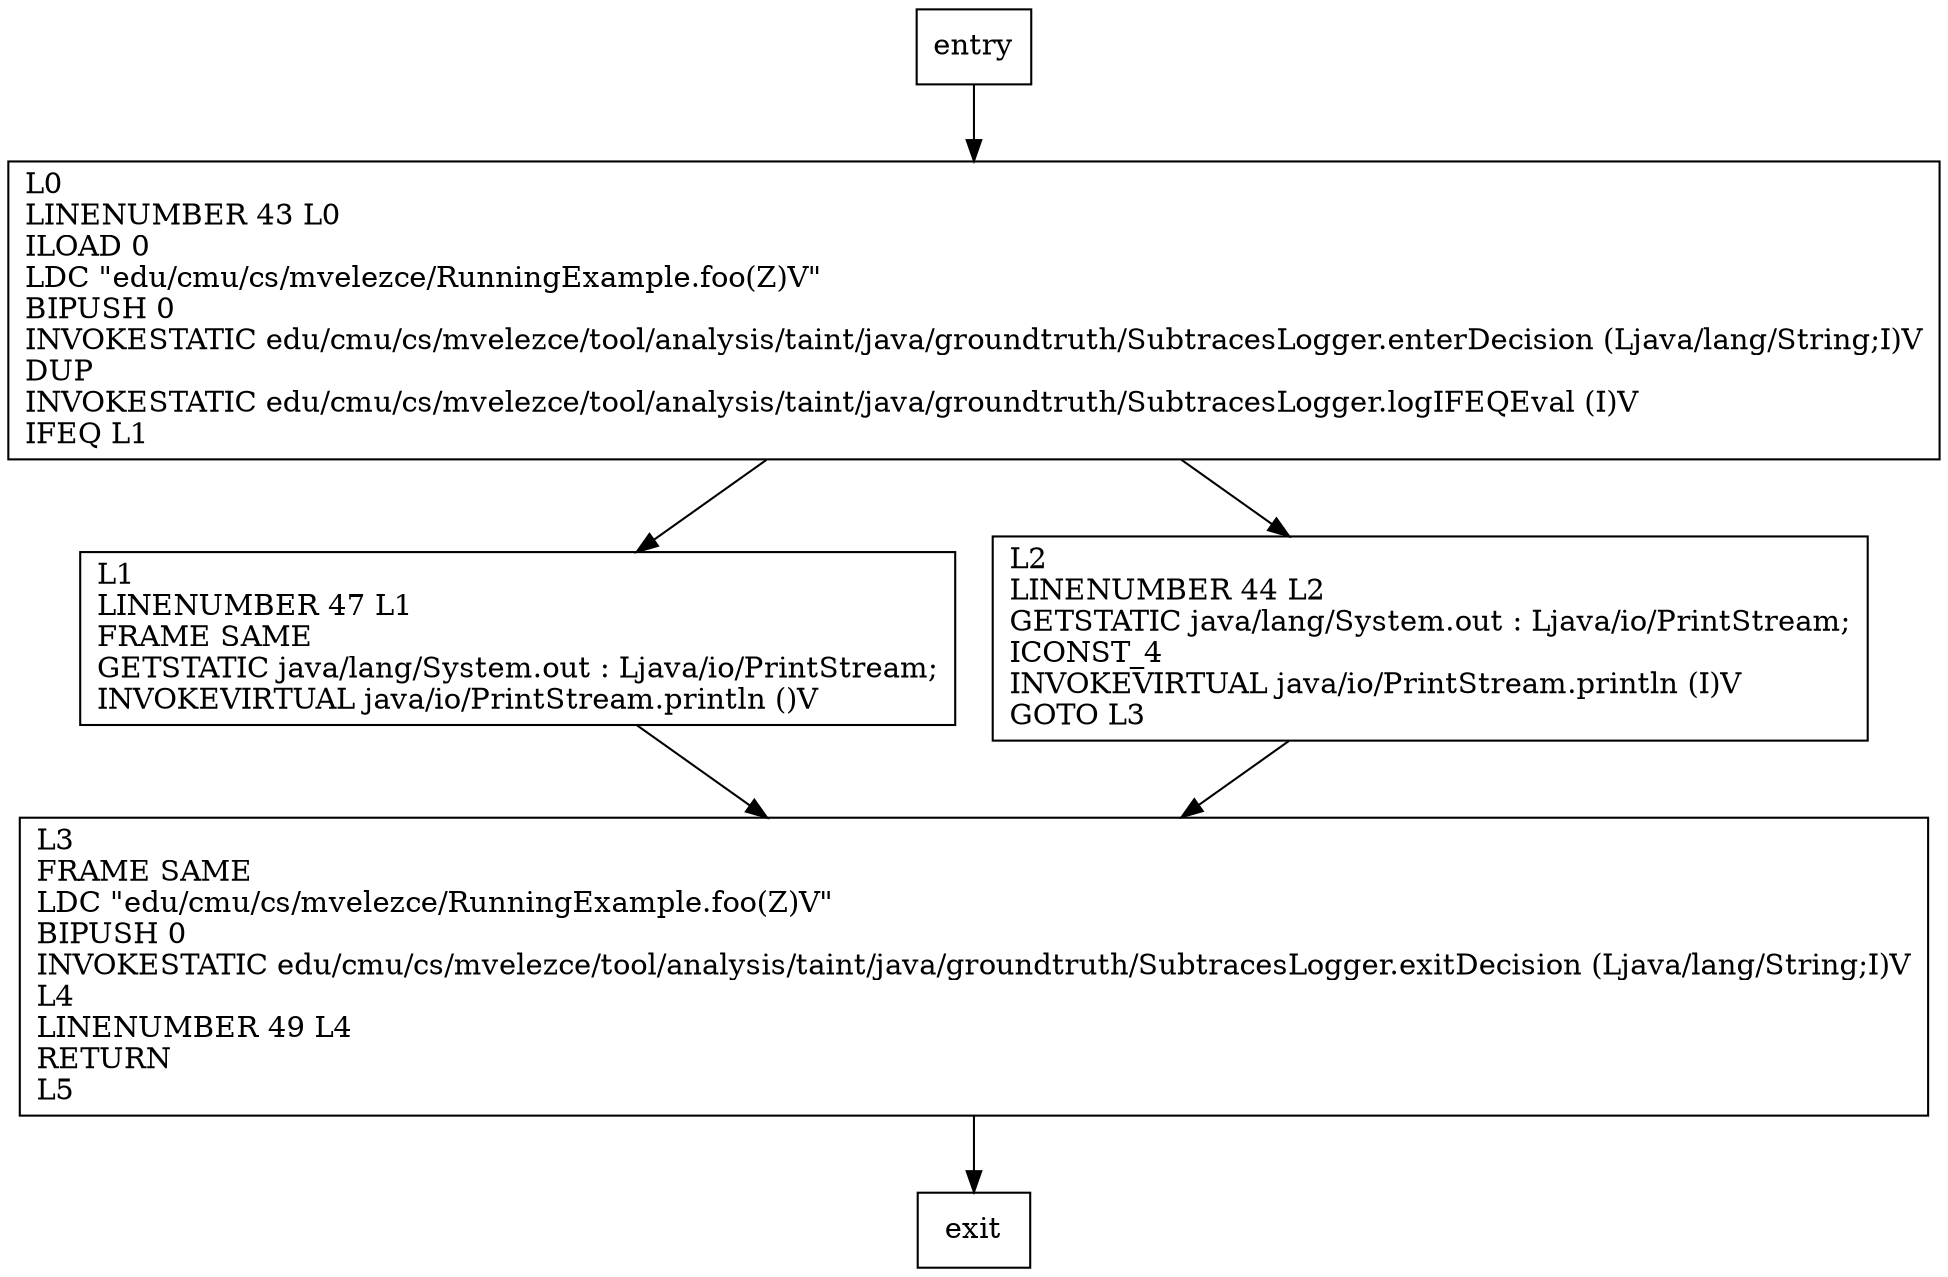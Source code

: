digraph foo {
node [shape=record];
265310554 [label="L1\lLINENUMBER 47 L1\lFRAME SAME\lGETSTATIC java/lang/System.out : Ljava/io/PrintStream;\lINVOKEVIRTUAL java/io/PrintStream.println ()V\l"];
1457090292 [label="L2\lLINENUMBER 44 L2\lGETSTATIC java/lang/System.out : Ljava/io/PrintStream;\lICONST_4\lINVOKEVIRTUAL java/io/PrintStream.println (I)V\lGOTO L3\l"];
1327233716 [label="L0\lLINENUMBER 43 L0\lILOAD 0\lLDC \"edu/cmu/cs/mvelezce/RunningExample.foo(Z)V\"\lBIPUSH 0\lINVOKESTATIC edu/cmu/cs/mvelezce/tool/analysis/taint/java/groundtruth/SubtracesLogger.enterDecision (Ljava/lang/String;I)V\lDUP\lINVOKESTATIC edu/cmu/cs/mvelezce/tool/analysis/taint/java/groundtruth/SubtracesLogger.logIFEQEval (I)V\lIFEQ L1\l"];
1274926929 [label="L3\lFRAME SAME\lLDC \"edu/cmu/cs/mvelezce/RunningExample.foo(Z)V\"\lBIPUSH 0\lINVOKESTATIC edu/cmu/cs/mvelezce/tool/analysis/taint/java/groundtruth/SubtracesLogger.exitDecision (Ljava/lang/String;I)V\lL4\lLINENUMBER 49 L4\lRETURN\lL5\l"];
entry;
exit;
entry -> 1327233716;
265310554 -> 1274926929;
1457090292 -> 1274926929;
1327233716 -> 265310554;
1327233716 -> 1457090292;
1274926929 -> exit;
}
